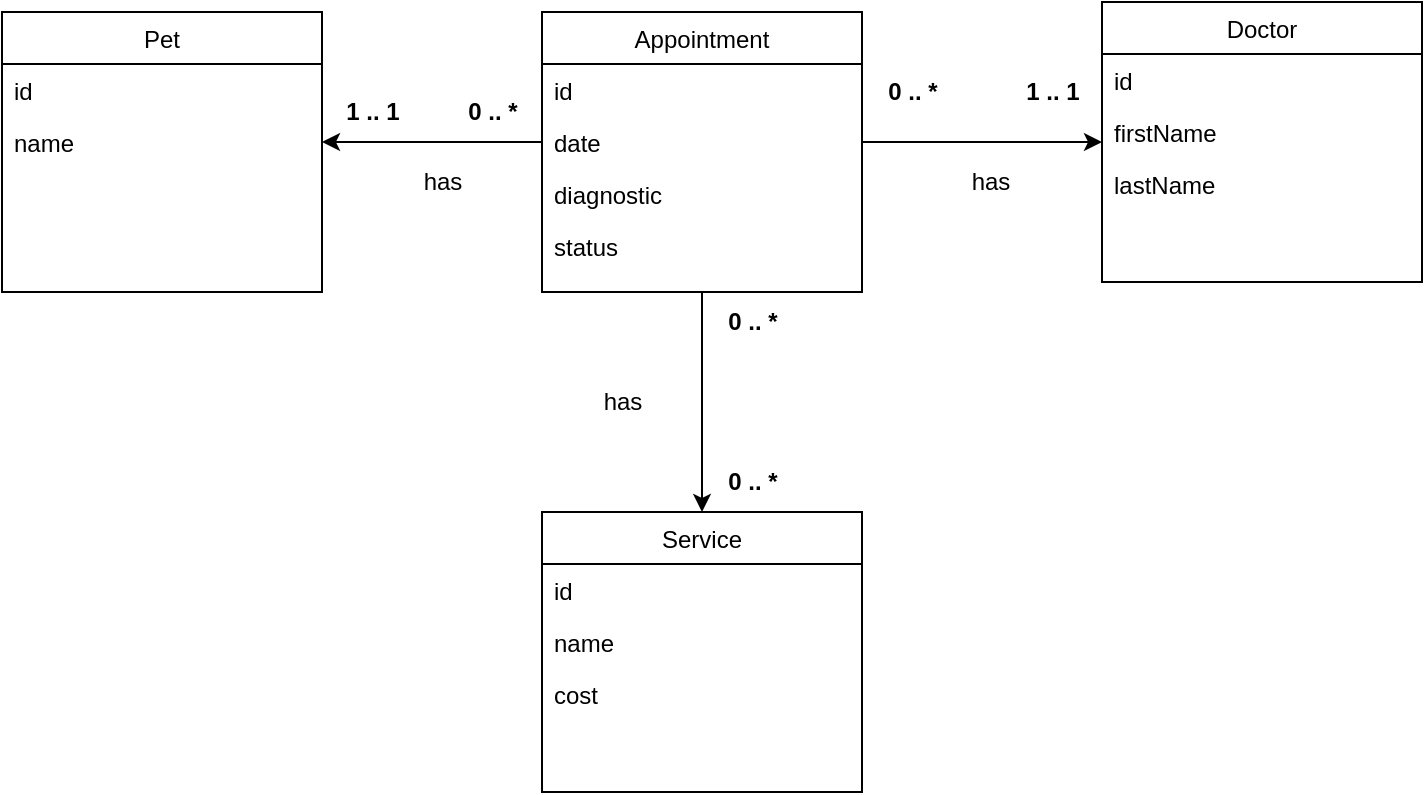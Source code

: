 <mxfile version="24.4.9" type="device">
  <diagram id="C5RBs43oDa-KdzZeNtuy" name="Page-1">
    <mxGraphModel dx="1708" dy="775" grid="1" gridSize="10" guides="1" tooltips="1" connect="1" arrows="1" fold="1" page="1" pageScale="1" pageWidth="827" pageHeight="1169" math="0" shadow="0">
      <root>
        <mxCell id="WIyWlLk6GJQsqaUBKTNV-0" />
        <mxCell id="WIyWlLk6GJQsqaUBKTNV-1" parent="WIyWlLk6GJQsqaUBKTNV-0" />
        <mxCell id="aAKb5xuhCq4Shxux96ZO-35" style="edgeStyle=orthogonalEdgeStyle;rounded=0;orthogonalLoop=1;jettySize=auto;html=1;entryX=0.5;entryY=0;entryDx=0;entryDy=0;" parent="WIyWlLk6GJQsqaUBKTNV-1" source="aAKb5xuhCq4Shxux96ZO-0" target="aAKb5xuhCq4Shxux96ZO-20" edge="1">
          <mxGeometry relative="1" as="geometry" />
        </mxCell>
        <mxCell id="aAKb5xuhCq4Shxux96ZO-0" value="Appointment" style="swimlane;fontStyle=0;align=center;verticalAlign=top;childLayout=stackLayout;horizontal=1;startSize=26;horizontalStack=0;resizeParent=1;resizeLast=0;collapsible=1;marginBottom=0;rounded=0;shadow=0;strokeWidth=1;" parent="WIyWlLk6GJQsqaUBKTNV-1" vertex="1">
          <mxGeometry x="-70" y="335" width="160" height="140" as="geometry">
            <mxRectangle x="550" y="140" width="160" height="26" as="alternateBounds" />
          </mxGeometry>
        </mxCell>
        <mxCell id="aAKb5xuhCq4Shxux96ZO-1" value="id" style="text;align=left;verticalAlign=top;spacingLeft=4;spacingRight=4;overflow=hidden;rotatable=0;points=[[0,0.5],[1,0.5]];portConstraint=eastwest;" parent="aAKb5xuhCq4Shxux96ZO-0" vertex="1">
          <mxGeometry y="26" width="160" height="26" as="geometry" />
        </mxCell>
        <mxCell id="aAKb5xuhCq4Shxux96ZO-3" value="date" style="text;align=left;verticalAlign=top;spacingLeft=4;spacingRight=4;overflow=hidden;rotatable=0;points=[[0,0.5],[1,0.5]];portConstraint=eastwest;rounded=0;shadow=0;html=0;" parent="aAKb5xuhCq4Shxux96ZO-0" vertex="1">
          <mxGeometry y="52" width="160" height="26" as="geometry" />
        </mxCell>
        <mxCell id="aAKb5xuhCq4Shxux96ZO-5" value="diagnostic" style="text;align=left;verticalAlign=top;spacingLeft=4;spacingRight=4;overflow=hidden;rotatable=0;points=[[0,0.5],[1,0.5]];portConstraint=eastwest;rounded=0;shadow=0;html=0;" parent="aAKb5xuhCq4Shxux96ZO-0" vertex="1">
          <mxGeometry y="78" width="160" height="26" as="geometry" />
        </mxCell>
        <mxCell id="aAKb5xuhCq4Shxux96ZO-9" value="status" style="text;align=left;verticalAlign=top;spacingLeft=4;spacingRight=4;overflow=hidden;rotatable=0;points=[[0,0.5],[1,0.5]];portConstraint=eastwest;rounded=0;shadow=0;html=0;" parent="aAKb5xuhCq4Shxux96ZO-0" vertex="1">
          <mxGeometry y="104" width="160" height="26" as="geometry" />
        </mxCell>
        <mxCell id="aAKb5xuhCq4Shxux96ZO-10" value="Doctor" style="swimlane;fontStyle=0;align=center;verticalAlign=top;childLayout=stackLayout;horizontal=1;startSize=26;horizontalStack=0;resizeParent=1;resizeLast=0;collapsible=1;marginBottom=0;rounded=0;shadow=0;strokeWidth=1;" parent="WIyWlLk6GJQsqaUBKTNV-1" vertex="1">
          <mxGeometry x="210" y="330" width="160" height="140" as="geometry">
            <mxRectangle x="550" y="140" width="160" height="26" as="alternateBounds" />
          </mxGeometry>
        </mxCell>
        <mxCell id="aAKb5xuhCq4Shxux96ZO-11" value="id" style="text;align=left;verticalAlign=top;spacingLeft=4;spacingRight=4;overflow=hidden;rotatable=0;points=[[0,0.5],[1,0.5]];portConstraint=eastwest;" parent="aAKb5xuhCq4Shxux96ZO-10" vertex="1">
          <mxGeometry y="26" width="160" height="26" as="geometry" />
        </mxCell>
        <mxCell id="aAKb5xuhCq4Shxux96ZO-12" value="firstName" style="text;align=left;verticalAlign=top;spacingLeft=4;spacingRight=4;overflow=hidden;rotatable=0;points=[[0,0.5],[1,0.5]];portConstraint=eastwest;rounded=0;shadow=0;html=0;" parent="aAKb5xuhCq4Shxux96ZO-10" vertex="1">
          <mxGeometry y="52" width="160" height="26" as="geometry" />
        </mxCell>
        <mxCell id="FEdaLpaZLJOOV7sgFJQh-0" value="lastName" style="text;align=left;verticalAlign=top;spacingLeft=4;spacingRight=4;overflow=hidden;rotatable=0;points=[[0,0.5],[1,0.5]];portConstraint=eastwest;rounded=0;shadow=0;html=0;" parent="aAKb5xuhCq4Shxux96ZO-10" vertex="1">
          <mxGeometry y="78" width="160" height="26" as="geometry" />
        </mxCell>
        <mxCell id="aAKb5xuhCq4Shxux96ZO-15" value="Pet" style="swimlane;fontStyle=0;align=center;verticalAlign=top;childLayout=stackLayout;horizontal=1;startSize=26;horizontalStack=0;resizeParent=1;resizeLast=0;collapsible=1;marginBottom=0;rounded=0;shadow=0;strokeWidth=1;" parent="WIyWlLk6GJQsqaUBKTNV-1" vertex="1">
          <mxGeometry x="-340" y="335" width="160" height="140" as="geometry">
            <mxRectangle x="550" y="140" width="160" height="26" as="alternateBounds" />
          </mxGeometry>
        </mxCell>
        <mxCell id="aAKb5xuhCq4Shxux96ZO-16" value="id" style="text;align=left;verticalAlign=top;spacingLeft=4;spacingRight=4;overflow=hidden;rotatable=0;points=[[0,0.5],[1,0.5]];portConstraint=eastwest;" parent="aAKb5xuhCq4Shxux96ZO-15" vertex="1">
          <mxGeometry y="26" width="160" height="26" as="geometry" />
        </mxCell>
        <mxCell id="aAKb5xuhCq4Shxux96ZO-17" value="name" style="text;align=left;verticalAlign=top;spacingLeft=4;spacingRight=4;overflow=hidden;rotatable=0;points=[[0,0.5],[1,0.5]];portConstraint=eastwest;rounded=0;shadow=0;html=0;" parent="aAKb5xuhCq4Shxux96ZO-15" vertex="1">
          <mxGeometry y="52" width="160" height="26" as="geometry" />
        </mxCell>
        <mxCell id="aAKb5xuhCq4Shxux96ZO-20" value="Service" style="swimlane;fontStyle=0;align=center;verticalAlign=top;childLayout=stackLayout;horizontal=1;startSize=26;horizontalStack=0;resizeParent=1;resizeLast=0;collapsible=1;marginBottom=0;rounded=0;shadow=0;strokeWidth=1;" parent="WIyWlLk6GJQsqaUBKTNV-1" vertex="1">
          <mxGeometry x="-70" y="585" width="160" height="140" as="geometry">
            <mxRectangle x="550" y="140" width="160" height="26" as="alternateBounds" />
          </mxGeometry>
        </mxCell>
        <mxCell id="aAKb5xuhCq4Shxux96ZO-21" value="id" style="text;align=left;verticalAlign=top;spacingLeft=4;spacingRight=4;overflow=hidden;rotatable=0;points=[[0,0.5],[1,0.5]];portConstraint=eastwest;" parent="aAKb5xuhCq4Shxux96ZO-20" vertex="1">
          <mxGeometry y="26" width="160" height="26" as="geometry" />
        </mxCell>
        <mxCell id="aAKb5xuhCq4Shxux96ZO-22" value="name" style="text;align=left;verticalAlign=top;spacingLeft=4;spacingRight=4;overflow=hidden;rotatable=0;points=[[0,0.5],[1,0.5]];portConstraint=eastwest;rounded=0;shadow=0;html=0;" parent="aAKb5xuhCq4Shxux96ZO-20" vertex="1">
          <mxGeometry y="52" width="160" height="26" as="geometry" />
        </mxCell>
        <mxCell id="aAKb5xuhCq4Shxux96ZO-36" value="cost" style="text;align=left;verticalAlign=top;spacingLeft=4;spacingRight=4;overflow=hidden;rotatable=0;points=[[0,0.5],[1,0.5]];portConstraint=eastwest;rounded=0;shadow=0;html=0;" parent="aAKb5xuhCq4Shxux96ZO-20" vertex="1">
          <mxGeometry y="78" width="160" height="26" as="geometry" />
        </mxCell>
        <mxCell id="aAKb5xuhCq4Shxux96ZO-26" style="edgeStyle=orthogonalEdgeStyle;rounded=0;orthogonalLoop=1;jettySize=auto;html=1;exitX=1;exitY=0.5;exitDx=0;exitDy=0;entryX=0;entryY=0.5;entryDx=0;entryDy=0;" parent="WIyWlLk6GJQsqaUBKTNV-1" source="aAKb5xuhCq4Shxux96ZO-3" target="aAKb5xuhCq4Shxux96ZO-10" edge="1">
          <mxGeometry relative="1" as="geometry" />
        </mxCell>
        <mxCell id="aAKb5xuhCq4Shxux96ZO-27" value="has" style="text;html=1;align=center;verticalAlign=middle;resizable=0;points=[];autosize=1;strokeColor=none;fillColor=none;" parent="WIyWlLk6GJQsqaUBKTNV-1" vertex="1">
          <mxGeometry x="133.5" y="405" width="40" height="30" as="geometry" />
        </mxCell>
        <mxCell id="aAKb5xuhCq4Shxux96ZO-29" value="&lt;b&gt;0 .. *&lt;/b&gt;" style="text;html=1;align=center;verticalAlign=middle;resizable=0;points=[];autosize=1;strokeColor=none;fillColor=none;" parent="WIyWlLk6GJQsqaUBKTNV-1" vertex="1">
          <mxGeometry x="90" y="360" width="50" height="30" as="geometry" />
        </mxCell>
        <mxCell id="aAKb5xuhCq4Shxux96ZO-30" value="&lt;b&gt;1 .. 1&lt;/b&gt;" style="text;html=1;align=center;verticalAlign=middle;resizable=0;points=[];autosize=1;strokeColor=none;fillColor=none;" parent="WIyWlLk6GJQsqaUBKTNV-1" vertex="1">
          <mxGeometry x="160" y="360" width="50" height="30" as="geometry" />
        </mxCell>
        <mxCell id="aAKb5xuhCq4Shxux96ZO-31" style="edgeStyle=orthogonalEdgeStyle;rounded=0;orthogonalLoop=1;jettySize=auto;html=1;entryX=1;entryY=0.5;entryDx=0;entryDy=0;" parent="WIyWlLk6GJQsqaUBKTNV-1" source="aAKb5xuhCq4Shxux96ZO-3" target="aAKb5xuhCq4Shxux96ZO-17" edge="1">
          <mxGeometry relative="1" as="geometry" />
        </mxCell>
        <mxCell id="aAKb5xuhCq4Shxux96ZO-32" value="has" style="text;html=1;align=center;verticalAlign=middle;resizable=0;points=[];autosize=1;strokeColor=none;fillColor=none;" parent="WIyWlLk6GJQsqaUBKTNV-1" vertex="1">
          <mxGeometry x="-140" y="405" width="40" height="30" as="geometry" />
        </mxCell>
        <mxCell id="aAKb5xuhCq4Shxux96ZO-33" value="&lt;b&gt;1 .. 1&lt;/b&gt;" style="text;html=1;align=center;verticalAlign=middle;resizable=0;points=[];autosize=1;strokeColor=none;fillColor=none;rotation=0;" parent="WIyWlLk6GJQsqaUBKTNV-1" vertex="1">
          <mxGeometry x="-180" y="370" width="50" height="30" as="geometry" />
        </mxCell>
        <mxCell id="aAKb5xuhCq4Shxux96ZO-34" value="&lt;b&gt;0 .. *&lt;/b&gt;" style="text;html=1;align=center;verticalAlign=middle;resizable=0;points=[];autosize=1;strokeColor=none;fillColor=none;" parent="WIyWlLk6GJQsqaUBKTNV-1" vertex="1">
          <mxGeometry x="-120" y="370" width="50" height="30" as="geometry" />
        </mxCell>
        <mxCell id="aAKb5xuhCq4Shxux96ZO-37" value="has" style="text;html=1;align=center;verticalAlign=middle;resizable=0;points=[];autosize=1;strokeColor=none;fillColor=none;" parent="WIyWlLk6GJQsqaUBKTNV-1" vertex="1">
          <mxGeometry x="-50" y="515" width="40" height="30" as="geometry" />
        </mxCell>
        <mxCell id="aAKb5xuhCq4Shxux96ZO-38" value="&lt;b&gt;0 .. *&lt;/b&gt;" style="text;html=1;align=center;verticalAlign=middle;resizable=0;points=[];autosize=1;strokeColor=none;fillColor=none;" parent="WIyWlLk6GJQsqaUBKTNV-1" vertex="1">
          <mxGeometry x="10" y="555" width="50" height="30" as="geometry" />
        </mxCell>
        <mxCell id="aAKb5xuhCq4Shxux96ZO-39" value="&lt;b&gt;0 .. *&lt;/b&gt;" style="text;html=1;align=center;verticalAlign=middle;resizable=0;points=[];autosize=1;strokeColor=none;fillColor=none;" parent="WIyWlLk6GJQsqaUBKTNV-1" vertex="1">
          <mxGeometry x="10" y="475" width="50" height="30" as="geometry" />
        </mxCell>
      </root>
    </mxGraphModel>
  </diagram>
</mxfile>
